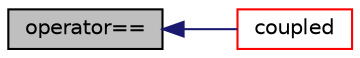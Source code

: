 digraph "operator=="
{
  bgcolor="transparent";
  edge [fontname="Helvetica",fontsize="10",labelfontname="Helvetica",labelfontsize="10"];
  node [fontname="Helvetica",fontsize="10",shape=record];
  rankdir="LR";
  Node22614 [label="operator==",height=0.2,width=0.4,color="black", fillcolor="grey75", style="filled", fontcolor="black"];
  Node22614 -> Node22615 [dir="back",color="midnightblue",fontsize="10",style="solid",fontname="Helvetica"];
  Node22615 [label="coupled",height=0.2,width=0.4,color="red",URL="$a23241.html#a39c01db0e66d00fe0621a0c7e5fc4ead",tooltip="Return true if this patch field is coupled. "];
}
